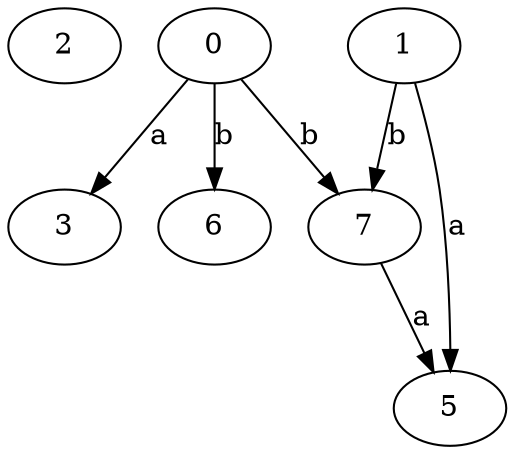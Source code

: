 strict digraph  {
2;
3;
5;
0;
6;
1;
7;
0 -> 3  [label=a];
0 -> 6  [label=b];
0 -> 7  [label=b];
1 -> 5  [label=a];
1 -> 7  [label=b];
7 -> 5  [label=a];
}
